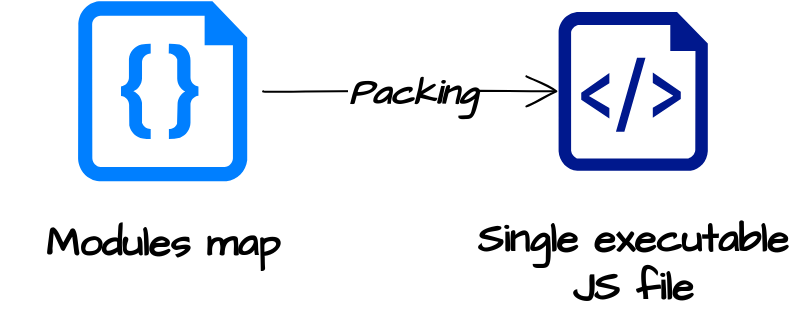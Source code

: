 <mxfile version="20.2.1" type="embed"><diagram id="A4OLVjEBhAKmQzdLdYqU" name="Page-1"><mxGraphModel dx="1746" dy="1119" grid="1" gridSize="10" guides="1" tooltips="1" connect="1" arrows="1" fold="1" page="1" pageScale="1" pageWidth="850" pageHeight="1100" math="0" shadow="0"><root><mxCell id="0"/><mxCell id="1" parent="0"/><mxCell id="14" value="" style="sketch=0;aspect=fixed;pointerEvents=1;shadow=0;dashed=0;html=1;strokeColor=none;labelPosition=center;verticalLabelPosition=bottom;verticalAlign=top;align=center;fillColor=#00188D;shape=mxgraph.azure.script_file;hachureGap=4;fontFamily=Architects Daughter;fontSource=https%3A%2F%2Ffonts.googleapis.com%2Fcss%3Ffamily%3DArchitects%2BDaughter;fontSize=20;" vertex="1" parent="1"><mxGeometry x="520.3" y="290" width="74.6" height="79.36" as="geometry"/></mxCell><mxCell id="15" value="&lt;b&gt;Single executable JS file&lt;/b&gt;" style="text;html=1;strokeColor=none;fillColor=none;align=center;verticalAlign=middle;whiteSpace=wrap;rounded=0;sketch=1;hachureGap=4;fontFamily=Architects Daughter;fontSource=https%3A%2F%2Ffonts.googleapis.com%2Fcss%3Ffamily%3DArchitects%2BDaughter;fontSize=20;" vertex="1" parent="1"><mxGeometry x="477" y="400" width="161.2" height="30" as="geometry"/></mxCell><mxCell id="19" value="&lt;font style=&quot;font-size: 18px;&quot;&gt;&lt;i style=&quot;&quot;&gt;&lt;b&gt;Packing&lt;/b&gt;&lt;/i&gt;&lt;/font&gt;" style="edgeStyle=orthogonalEdgeStyle;curved=1;rounded=0;sketch=1;hachureGap=4;orthogonalLoop=1;jettySize=auto;html=1;entryX=0;entryY=0.5;entryDx=0;entryDy=0;entryPerimeter=0;fontFamily=Architects Daughter;fontSource=https%3A%2F%2Ffonts.googleapis.com%2Fcss%3Ffamily%3DArchitects%2BDaughter;fontSize=16;endArrow=open;startSize=14;endSize=14;sourcePerimeterSpacing=8;targetPerimeterSpacing=8;" edge="1" parent="1" source="16" target="14"><mxGeometry relative="1" as="geometry"/></mxCell><mxCell id="16" value="" style="sketch=0;aspect=fixed;pointerEvents=1;shadow=0;dashed=0;html=1;strokeColor=none;labelPosition=center;verticalLabelPosition=bottom;verticalAlign=top;align=center;fillColor=#007FFF;shape=mxgraph.azure.code_file;hachureGap=4;fontFamily=Architects Daughter;fontSource=https%3A%2F%2Ffonts.googleapis.com%2Fcss%3Ffamily%3DArchitects%2BDaughter;fontSize=20;" vertex="1" parent="1"><mxGeometry x="280" y="284.68" width="84.6" height="90" as="geometry"/></mxCell><mxCell id="17" value="&lt;b&gt;Modules map&lt;/b&gt;" style="text;html=1;strokeColor=none;fillColor=none;align=center;verticalAlign=middle;whiteSpace=wrap;rounded=0;sketch=1;hachureGap=4;fontFamily=Architects Daughter;fontSource=https%3A%2F%2Ffonts.googleapis.com%2Fcss%3Ffamily%3DArchitects%2BDaughter;fontSize=20;" vertex="1" parent="1"><mxGeometry x="241.7" y="390" width="161.2" height="30" as="geometry"/></mxCell></root></mxGraphModel></diagram></mxfile>